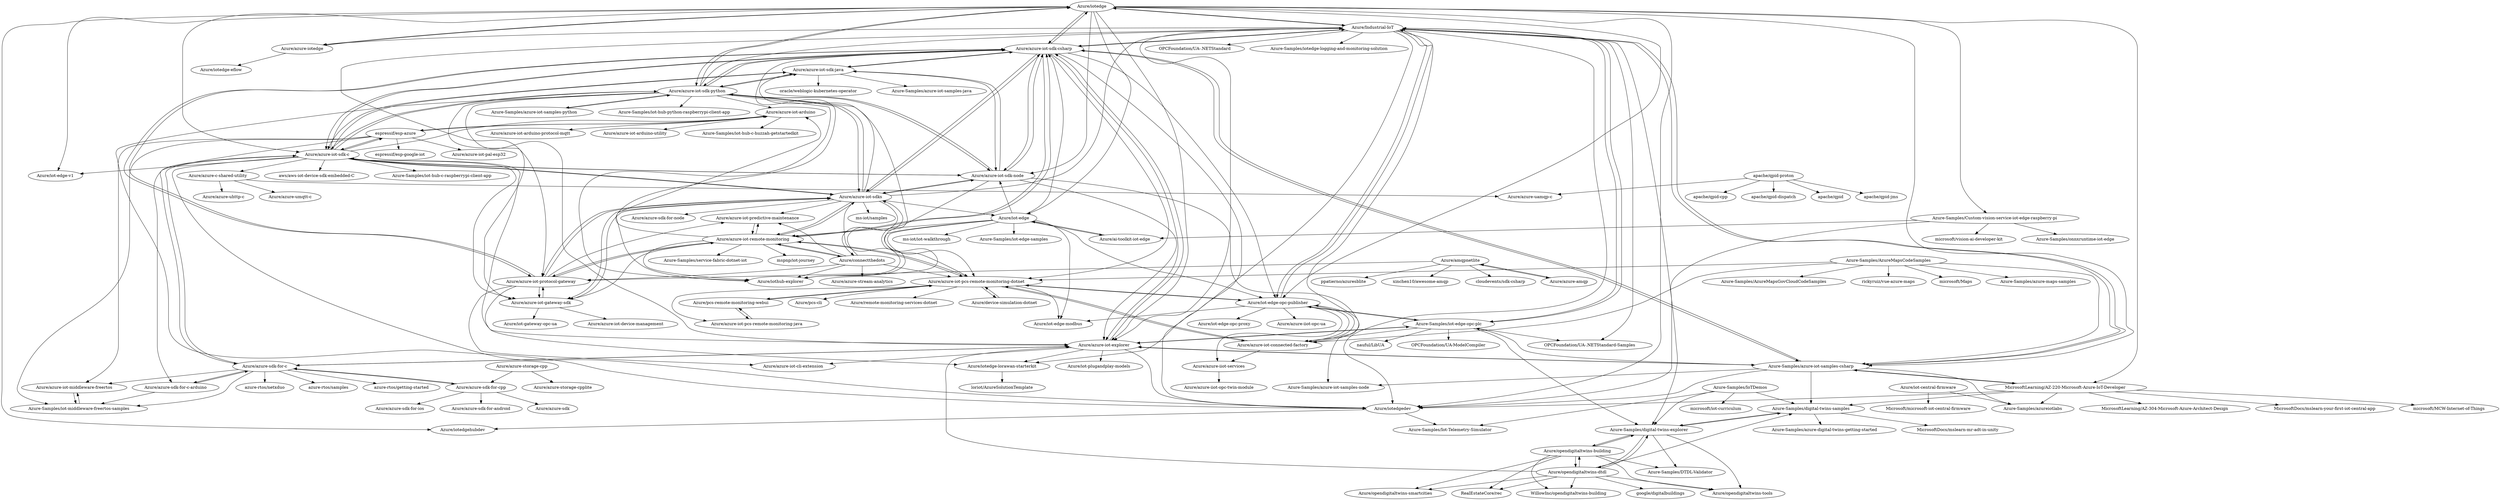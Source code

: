 digraph G {
"Azure/iotedge" -> "Azure/azure-iotedge"
"Azure/iotedge" -> "Azure/Industrial-IoT"
"Azure/iotedge" -> "Azure/iotedgedev"
"Azure/iotedge" -> "Azure/azure-iot-sdk-python"
"Azure/iotedge" -> "Azure/azure-iot-sdk-csharp"
"Azure/iotedge" -> "Azure/iot-edge-opc-publisher"
"Azure/iotedge" -> "Azure/iotedgehubdev"
"Azure/iotedge" -> "Azure/iot-edge-v1"
"Azure/iotedge" -> "Azure-Samples/azure-iot-samples-csharp"
"Azure/iotedge" -> "Azure/azure-iot-sdk-c"
"Azure/iotedge" -> "Azure/iot-edge"
"Azure/iotedge" -> "Azure/azure-iot-sdk-node"
"Azure/iotedge" -> "Azure/azure-iot-explorer"
"Azure/iotedge" -> "Azure-Samples/Custom-vision-service-iot-edge-raspberry-pi"
"Azure/iotedge" -> "MicrosoftLearning/AZ-220-Microsoft-Azure-IoT-Developer"
"Azure/azure-iot-middleware-freertos" -> "Azure-Samples/iot-middleware-freertos-samples"
"Azure-Samples/IoTDemos" -> "Azure-Samples/digital-twins-samples"
"Azure-Samples/IoTDemos" -> "microsoft/iot-curriculum" ["e"=1]
"Azure-Samples/IoTDemos" -> "Azure-Samples/Iot-Telemetry-Simulator"
"Azure-Samples/IoTDemos" -> "Azure-Samples/digital-twins-explorer"
"Azure/opendigitaltwins-building" -> "Azure/opendigitaltwins-tools"
"Azure/opendigitaltwins-building" -> "Azure/opendigitaltwins-smartcities"
"Azure/opendigitaltwins-building" -> "RealEstateCore/rec"
"Azure/opendigitaltwins-building" -> "Azure/opendigitaltwins-dtdl"
"Azure/opendigitaltwins-building" -> "WillowInc/opendigitaltwins-building"
"Azure/opendigitaltwins-building" -> "Azure-Samples/digital-twins-explorer"
"Azure/opendigitaltwins-building" -> "Azure-Samples/DTDL-Validator"
"Azure-Samples/iot-edge-opc-plc" -> "Azure/iot-edge-opc-publisher"
"Azure-Samples/iot-edge-opc-plc" -> "Azure/Industrial-IoT"
"Azure-Samples/iot-edge-opc-plc" -> "OPCFoundation/UA-ModelCompiler" ["e"=1]
"Azure-Samples/iot-edge-opc-plc" -> "OPCFoundation/UA-.NETStandard-Samples" ["e"=1]
"Azure-Samples/iot-edge-opc-plc" -> "nauful/LibUA" ["e"=1]
"Azure-Samples/iot-edge-opc-plc" -> "Azure/azure-iot-connected-factory"
"Azure-Samples/iot-edge-opc-plc" -> "Azure-Samples/digital-twins-explorer"
"Azure-Samples/iot-edge-opc-plc" -> "Azure/azure-iot-explorer"
"Azure/azure-iot-connected-factory" -> "Azure/iot-edge-opc-publisher"
"Azure/azure-iot-connected-factory" -> "Azure/azure-iot-pcs-remote-monitoring-dotnet"
"Azure/azure-iot-connected-factory" -> "Azure/azure-iiot-services"
"Azure/amqpnetlite" -> "Azure/azure-amqp"
"Azure/amqpnetlite" -> "Azure/azure-iot-protocol-gateway"
"Azure/amqpnetlite" -> "ppatierno/azuresblite"
"Azure/amqpnetlite" -> "xinchen10/awesome-amqp" ["e"=1]
"Azure/amqpnetlite" -> "cloudevents/sdk-csharp"
"Azure/azure-amqp" -> "Azure/amqpnetlite"
"Azure/azure-sdk-for-cpp" -> "Azure/azure-sdk-for-c"
"Azure/azure-sdk-for-cpp" -> "Azure/azure-sdk-for-android" ["e"=1]
"Azure/azure-sdk-for-cpp" -> "Azure/azure-sdk" ["e"=1]
"Azure/azure-sdk-for-cpp" -> "Azure/azure-sdk-for-ios" ["e"=1]
"Azure/azure-iot-explorer" -> "Azure-Samples/azure-iot-samples-csharp"
"Azure/azure-iot-explorer" -> "Azure/azure-iot-sdk-csharp"
"Azure/azure-iot-explorer" -> "Azure-Samples/iot-edge-opc-plc"
"Azure/azure-iot-explorer" -> "Azure/iotedgedev"
"Azure/azure-iot-explorer" -> "Azure/azure-iot-cli-extension"
"Azure/azure-iot-explorer" -> "Azure/iotedge-lorawan-starterkit"
"Azure/azure-iot-explorer" -> "Azure/azure-sdk-for-c"
"Azure/azure-iot-explorer" -> "Azure/iot-plugandplay-models"
"Azure/azure-sdk-for-c" -> "Azure/azure-sdk-for-cpp"
"Azure/azure-sdk-for-c" -> "Azure/azure-sdk-for-c-arduino"
"Azure/azure-sdk-for-c" -> "azure-rtos/netxduo" ["e"=1]
"Azure/azure-sdk-for-c" -> "Azure/azure-iot-middleware-freertos"
"Azure/azure-sdk-for-c" -> "Azure/azure-iot-sdk-c"
"Azure/azure-sdk-for-c" -> "Azure-Samples/iot-middleware-freertos-samples"
"Azure/azure-sdk-for-c" -> "azure-rtos/samples" ["e"=1]
"Azure/azure-sdk-for-c" -> "azure-rtos/getting-started" ["e"=1]
"Azure/azure-sdk-for-c" -> "Azure/azure-iot-explorer"
"Azure/iotedge-lorawan-starterkit" -> "loriot/AzureSolutionTemplate"
"Azure/iotedgedev" -> "Azure/iotedgehubdev"
"Azure/iotedgedev" -> "Azure-Samples/Iot-Telemetry-Simulator"
"apache/qpid-proton" -> "apache/qpid-jms"
"apache/qpid-proton" -> "apache/qpid-cpp"
"apache/qpid-proton" -> "Azure/azure-uamqp-c"
"apache/qpid-proton" -> "apache/qpid-dispatch"
"apache/qpid-proton" -> "apache/qpid"
"Azure/iot-central-firmware" -> "Azure-Samples/azureiotlabs"
"Azure/iot-central-firmware" -> "Microsoft/microsoft-iot-central-firmware"
"Azure-Samples/azure-iot-samples-csharp" -> "Azure/azure-iot-sdk-csharp"
"Azure-Samples/azure-iot-samples-csharp" -> "Azure/azure-iot-explorer"
"Azure-Samples/azure-iot-samples-csharp" -> "Azure-Samples/azure-iot-samples-node"
"Azure-Samples/azure-iot-samples-csharp" -> "Azure/iotedgedev"
"Azure-Samples/azure-iot-samples-csharp" -> "Azure-Samples/digital-twins-samples"
"Azure-Samples/azure-iot-samples-csharp" -> "Azure-Samples/azureiotlabs"
"Azure-Samples/azure-iot-samples-csharp" -> "Azure/Industrial-IoT"
"Azure-Samples/azure-iot-samples-csharp" -> "Azure-Samples/iot-edge-opc-plc"
"Azure-Samples/azure-iot-samples-csharp" -> "MicrosoftLearning/AZ-220-Microsoft-Azure-IoT-Developer"
"Azure/azure-storage-cpp" -> "Azure/azure-storage-cpplite"
"Azure/azure-storage-cpp" -> "Azure/azure-sdk-for-cpp"
"Azure-Samples/digital-twins-samples" -> "MicrosoftDocs/mslearn-mr-adt-in-unity"
"Azure-Samples/digital-twins-samples" -> "Azure-Samples/digital-twins-explorer"
"Azure-Samples/digital-twins-samples" -> "Azure-Samples/azure-digital-twins-getting-started"
"Azure/azure-iot-gateway-sdk" -> "Azure/iot-gateway-opc-ua"
"Azure/azure-iot-gateway-sdk" -> "Azure/azure-iot-protocol-gateway"
"Azure/azure-iot-gateway-sdk" -> "Azure/azure-iot-device-management"
"Azure/azure-iot-gateway-sdk" -> "Azure/azure-iot-sdks"
"Azure-Samples/digital-twins-explorer" -> "Azure-Samples/digital-twins-samples"
"Azure-Samples/digital-twins-explorer" -> "Azure/opendigitaltwins-dtdl"
"Azure-Samples/digital-twins-explorer" -> "Azure/opendigitaltwins-building"
"Azure-Samples/digital-twins-explorer" -> "Azure-Samples/DTDL-Validator"
"Azure-Samples/digital-twins-explorer" -> "Azure/opendigitaltwins-tools"
"Azure/Industrial-IoT" -> "Azure-Samples/iot-edge-opc-plc"
"Azure/Industrial-IoT" -> "Azure/iot-edge-opc-publisher"
"Azure/Industrial-IoT" -> "Azure/azure-iot-connected-factory"
"Azure/Industrial-IoT" -> "Azure/iotedge"
"Azure/Industrial-IoT" -> "Azure-Samples/azure-iot-samples-csharp"
"Azure/Industrial-IoT" -> "OPCFoundation/UA-.NETStandard" ["e"=1]
"Azure/Industrial-IoT" -> "OPCFoundation/UA-.NETStandard-Samples" ["e"=1]
"Azure/Industrial-IoT" -> "Azure/azure-iot-explorer"
"Azure/Industrial-IoT" -> "Azure-Samples/digital-twins-explorer"
"Azure/Industrial-IoT" -> "Azure-Samples/iotedge-logging-and-monitoring-solution"
"Azure/Industrial-IoT" -> "Azure/azure-iotedge"
"Azure/Industrial-IoT" -> "Azure/iotedge-lorawan-starterkit"
"Azure/Industrial-IoT" -> "Azure/azure-iot-sdk-csharp"
"Azure/Industrial-IoT" -> "Azure/iotedgedev"
"Azure/Industrial-IoT" -> "Azure/azure-iot-protocol-gateway"
"Azure/ai-toolkit-iot-edge" -> "Azure/iot-edge"
"Azure-Samples/AzureMapsCodeSamples" -> "microsoft/Maps"
"Azure-Samples/AzureMapsCodeSamples" -> "Azure-Samples/azure-maps-samples"
"Azure-Samples/AzureMapsCodeSamples" -> "Azure-Samples/AzureMapsGovCloudCodeSamples"
"Azure-Samples/AzureMapsCodeSamples" -> "Azure/azure-iot-pcs-remote-monitoring-dotnet"
"Azure-Samples/AzureMapsCodeSamples" -> "Azure/azure-iot-connected-factory"
"Azure-Samples/AzureMapsCodeSamples" -> "Azure-Samples/azure-iot-samples-csharp"
"Azure-Samples/AzureMapsCodeSamples" -> "rickyruiz/vue-azure-maps"
"Azure/azure-iot-sdks" -> "Azure/azure-iot-remote-monitoring"
"Azure/azure-iot-sdks" -> "Azure/azure-iot-sdk-csharp"
"Azure/azure-iot-sdks" -> "Azure/azure-iot-sdk-c"
"Azure/azure-iot-sdks" -> "Azure/azure-iot-gateway-sdk"
"Azure/azure-iot-sdks" -> "Azure/azure-iot-protocol-gateway"
"Azure/azure-iot-sdks" -> "Azure/connectthedots"
"Azure/azure-iot-sdks" -> "Azure/azure-iot-sdk-python"
"Azure/azure-iot-sdks" -> "Azure/iothub-explorer"
"Azure/azure-iot-sdks" -> "Azure/azure-iot-sdk-node"
"Azure/azure-iot-sdks" -> "ms-iot/samples" ["e"=1]
"Azure/azure-iot-sdks" -> "Azure/Industrial-IoT"
"Azure/azure-iot-sdks" -> "Azure/azure-sdk-for-node" ["e"=1]
"Azure/azure-iot-sdks" -> "Azure/azure-iot-predictive-maintenance"
"Azure/azure-iot-sdks" -> "Azure/azure-iot-sdk-java"
"Azure/azure-iot-sdks" -> "Azure/iot-edge"
"Azure/azure-iot-sdk-node" -> "Azure/iothub-explorer"
"Azure/azure-iot-sdk-node" -> "Azure/azure-iot-sdk-python"
"Azure/azure-iot-sdk-node" -> "Azure/azure-iot-sdk-java"
"Azure/azure-iot-sdk-node" -> "Azure-Samples/azure-iot-samples-node"
"Azure/azure-iot-sdk-node" -> "Azure/azure-iot-sdk-c"
"Azure/azure-iot-sdk-node" -> "Azure/azure-iot-sdk-csharp"
"Azure/azure-iot-sdk-node" -> "Azure/azure-iot-explorer"
"Azure/azure-iot-sdk-node" -> "Azure/azure-iot-sdks"
"Azure/azure-iot-sdk-c" -> "Azure/azure-c-shared-utility"
"Azure/azure-iot-sdk-c" -> "Azure/azure-iot-sdk-csharp"
"Azure/azure-iot-sdk-c" -> "Azure/azure-iot-sdks"
"Azure/azure-iot-sdk-c" -> "espressif/esp-azure"
"Azure/azure-iot-sdk-c" -> "Azure/azure-iot-sdk-node"
"Azure/azure-iot-sdk-c" -> "Azure/azure-sdk-for-c"
"Azure/azure-iot-sdk-c" -> "Azure/azure-iot-sdk-python"
"Azure/azure-iot-sdk-c" -> "aws/aws-iot-device-sdk-embedded-C" ["e"=1]
"Azure/azure-iot-sdk-c" -> "Azure/azure-iot-explorer"
"Azure/azure-iot-sdk-c" -> "Azure/azure-iot-sdk-java"
"Azure/azure-iot-sdk-c" -> "Azure/azure-iot-arduino"
"Azure/azure-iot-sdk-c" -> "Azure/iot-edge-v1"
"Azure/azure-iot-sdk-c" -> "Azure/azure-iot-gateway-sdk"
"Azure/azure-iot-sdk-c" -> "Azure-Samples/iot-hub-c-raspberrypi-client-app"
"Azure/azure-iot-sdk-c" -> "Azure/iotedgedev"
"MicrosoftLearning/AZ-220-Microsoft-Azure-IoT-Developer" -> "Azure-Samples/azureiotlabs"
"MicrosoftLearning/AZ-220-Microsoft-Azure-IoT-Developer" -> "MicrosoftDocs/mslearn-your-first-iot-central-app"
"MicrosoftLearning/AZ-220-Microsoft-Azure-IoT-Developer" -> "microsoft/MCW-Internet-of-Things" ["e"=1]
"MicrosoftLearning/AZ-220-Microsoft-Azure-IoT-Developer" -> "Azure-Samples/azure-iot-samples-csharp"
"MicrosoftLearning/AZ-220-Microsoft-Azure-IoT-Developer" -> "Azure-Samples/digital-twins-samples"
"MicrosoftLearning/AZ-220-Microsoft-Azure-IoT-Developer" -> "Azure/iotedgedev"
"MicrosoftLearning/AZ-220-Microsoft-Azure-IoT-Developer" -> "MicrosoftLearning/AZ-304-Microsoft-Azure-Architect-Design" ["e"=1]
"Azure/azure-iot-sdk-python" -> "Azure-Samples/azure-iot-samples-python"
"Azure/azure-iot-sdk-python" -> "Azure/azure-iot-sdk-node"
"Azure/azure-iot-sdk-python" -> "Azure/azure-iot-sdk-c"
"Azure/azure-iot-sdk-python" -> "Azure-Samples/iot-hub-python-raspberrypi-client-app"
"Azure/azure-iot-sdk-python" -> "Azure/iotedgedev"
"Azure/azure-iot-sdk-python" -> "Azure/azure-iot-explorer"
"Azure/azure-iot-sdk-python" -> "Azure/iothub-explorer"
"Azure/azure-iot-sdk-python" -> "Azure/azure-iot-sdk-csharp"
"Azure/azure-iot-sdk-python" -> "Azure/azure-iot-sdks"
"Azure/azure-iot-sdk-python" -> "Azure/iotedge"
"Azure/azure-iot-sdk-python" -> "Azure/azure-iot-sdk-java"
"Azure/azure-iot-sdk-python" -> "Azure/azure-iot-gateway-sdk"
"Azure/azure-iot-sdk-python" -> "Azure/Industrial-IoT"
"Azure/azure-iot-sdk-python" -> "Azure/azure-iot-pcs-remote-monitoring-dotnet"
"Azure/azure-iot-sdk-python" -> "Azure/azure-iot-arduino"
"Azure/azure-iotedge" -> "Azure/iotedge"
"Azure/azure-iotedge" -> "Azure/iotedge-eflow"
"Azure/azure-iot-sdk-csharp" -> "Azure-Samples/azure-iot-samples-csharp"
"Azure/azure-iot-sdk-csharp" -> "Azure/azure-iot-sdks"
"Azure/azure-iot-sdk-csharp" -> "Azure/azure-iot-sdk-c"
"Azure/azure-iot-sdk-csharp" -> "Azure/azure-iot-protocol-gateway"
"Azure/azure-iot-sdk-csharp" -> "Azure/azure-iot-sdk-node"
"Azure/azure-iot-sdk-csharp" -> "Azure/azure-iot-explorer"
"Azure/azure-iot-sdk-csharp" -> "Azure/iot-edge-opc-publisher"
"Azure/azure-iot-sdk-csharp" -> "Azure/iothub-explorer"
"Azure/azure-iot-sdk-csharp" -> "Azure/azure-iot-remote-monitoring"
"Azure/azure-iot-sdk-csharp" -> "Azure/iotedgedev"
"Azure/azure-iot-sdk-csharp" -> "Azure/azure-iot-pcs-remote-monitoring-dotnet"
"Azure/azure-iot-sdk-csharp" -> "Azure/azure-iot-sdk-java"
"Azure/azure-iot-sdk-csharp" -> "Azure/azure-iot-sdk-python"
"Azure/azure-iot-sdk-csharp" -> "Azure/iotedge"
"Azure/azure-iot-sdk-csharp" -> "Azure/Industrial-IoT"
"Azure/iot-edge-opc-publisher" -> "Azure/azure-iot-connected-factory"
"Azure/iot-edge-opc-publisher" -> "Azure-Samples/iot-edge-opc-plc"
"Azure/iot-edge-opc-publisher" -> "Azure/iot-edge-opc-proxy" ["e"=1]
"Azure/iot-edge-opc-publisher" -> "Azure/iot-edge-modbus"
"Azure/iot-edge-opc-publisher" -> "Azure/Industrial-IoT"
"Azure/iot-edge-opc-publisher" -> "Azure/azure-iiot-opc-ua"
"Azure/iot-edge-opc-publisher" -> "Azure/azure-iiot-services"
"Azure/iot-edge-opc-publisher" -> "Azure/azure-iot-pcs-remote-monitoring-dotnet"
"Azure-Samples/iot-middleware-freertos-samples" -> "Azure/azure-iot-middleware-freertos"
"Azure/azure-iot-protocol-gateway" -> "Azure/azure-iot-remote-monitoring"
"Azure/azure-iot-protocol-gateway" -> "Azure/azure-iot-predictive-maintenance"
"Azure/azure-iot-protocol-gateway" -> "Azure/azure-iot-gateway-sdk"
"Azure/azure-iot-protocol-gateway" -> "Azure/azure-iot-sdk-csharp"
"Azure/azure-iot-protocol-gateway" -> "Azure/azure-iot-sdks"
"Azure/azure-iot-protocol-gateway" -> "Azure/iotedge-lorawan-starterkit"
"Azure/azure-iot-protocol-gateway" -> "Azure/azure-iot-cli-extension"
"Azure/azure-iot-remote-monitoring" -> "Azure/azure-iot-predictive-maintenance"
"Azure/azure-iot-remote-monitoring" -> "Azure/azure-iot-sdks"
"Azure/azure-iot-remote-monitoring" -> "Azure/azure-iot-protocol-gateway"
"Azure/azure-iot-remote-monitoring" -> "Azure/connectthedots"
"Azure/azure-iot-remote-monitoring" -> "Azure/azure-iot-pcs-remote-monitoring-dotnet"
"Azure/azure-iot-remote-monitoring" -> "Azure-Samples/service-fabric-dotnet-iot" ["e"=1]
"Azure/azure-iot-remote-monitoring" -> "Azure/azure-iot-sdk-csharp"
"Azure/azure-iot-remote-monitoring" -> "Azure/iothub-explorer"
"Azure/azure-iot-remote-monitoring" -> "Azure/azure-iot-gateway-sdk"
"Azure/azure-iot-remote-monitoring" -> "mspnp/iot-journey" ["e"=1]
"Azure/azure-iot-remote-monitoring" -> "Azure/azure-iot-arduino"
"Azure-Samples/Custom-vision-service-iot-edge-raspberry-pi" -> "microsoft/vision-ai-developer-kit"
"Azure-Samples/Custom-vision-service-iot-edge-raspberry-pi" -> "Azure-Samples/onnxruntime-iot-edge"
"Azure-Samples/Custom-vision-service-iot-edge-raspberry-pi" -> "Azure/ai-toolkit-iot-edge"
"Azure-Samples/Custom-vision-service-iot-edge-raspberry-pi" -> "Azure/iotedgedev"
"Azure/azure-sdk-for-c-arduino" -> "Azure/azure-sdk-for-c"
"Azure/azure-sdk-for-c-arduino" -> "Azure-Samples/iot-middleware-freertos-samples"
"Azure/azure-iot-pcs-remote-monitoring-dotnet" -> "Azure/pcs-remote-monitoring-webui"
"Azure/azure-iot-pcs-remote-monitoring-dotnet" -> "Azure/pcs-cli"
"Azure/azure-iot-pcs-remote-monitoring-dotnet" -> "Azure/azure-iot-pcs-remote-monitoring-java"
"Azure/azure-iot-pcs-remote-monitoring-dotnet" -> "Azure/remote-monitoring-services-dotnet"
"Azure/azure-iot-pcs-remote-monitoring-dotnet" -> "Azure/device-simulation-dotnet"
"Azure/azure-iot-pcs-remote-monitoring-dotnet" -> "Azure/azure-iot-connected-factory"
"Azure/azure-iot-pcs-remote-monitoring-dotnet" -> "Azure/azure-iot-remote-monitoring"
"Azure/azure-iot-pcs-remote-monitoring-dotnet" -> "Azure/iot-edge-opc-publisher"
"Azure/azure-iot-pcs-remote-monitoring-dotnet" -> "Azure/iot-edge-modbus"
"Azure/iot-edge" -> "Azure/ai-toolkit-iot-edge"
"Azure/iot-edge" -> "ms-iot/iot-walkthrough" ["e"=1]
"Azure/iot-edge" -> "Azure/iot-edge-opc-publisher"
"Azure/iot-edge" -> "Azure/iothub-explorer"
"Azure/iot-edge" -> "Azure-Samples/iot-edge-samples"
"Azure/iot-edge" -> "Azure/iot-edge-modbus"
"Azure/iot-edge" -> "Azure/azure-iot-pcs-remote-monitoring-dotnet"
"Azure/iot-edge" -> "Azure/azure-iot-sdk-node"
"Azure/iot-edge" -> "Azure/azure-iot-sdk-csharp"
"Azure/iot-edge" -> "Azure/azure-iot-remote-monitoring"
"Azure/connectthedots" -> "Azure/azure-iot-remote-monitoring"
"Azure/connectthedots" -> "Azure/azure-iot-sdks"
"Azure/connectthedots" -> "Azure/azure-stream-analytics" ["e"=1]
"Azure/connectthedots" -> "Azure/azure-iot-predictive-maintenance"
"Azure/connectthedots" -> "Azure/azure-iot-pcs-remote-monitoring-dotnet"
"Azure/connectthedots" -> "Azure/azure-iot-protocol-gateway"
"Azure/connectthedots" -> "Azure/iothub-explorer"
"Azure/opendigitaltwins-dtdl" -> "Azure-Samples/digital-twins-explorer"
"Azure/opendigitaltwins-dtdl" -> "Azure/opendigitaltwins-building"
"Azure/opendigitaltwins-dtdl" -> "Azure/opendigitaltwins-tools"
"Azure/opendigitaltwins-dtdl" -> "Azure/opendigitaltwins-smartcities"
"Azure/opendigitaltwins-dtdl" -> "Azure-Samples/digital-twins-samples"
"Azure/opendigitaltwins-dtdl" -> "RealEstateCore/rec"
"Azure/opendigitaltwins-dtdl" -> "Azure/azure-iot-explorer"
"Azure/opendigitaltwins-dtdl" -> "google/digitalbuildings" ["e"=1]
"Azure/opendigitaltwins-dtdl" -> "WillowInc/opendigitaltwins-building"
"Azure-Samples/azure-iot-samples-python" -> "Azure/azure-iot-sdk-python"
"Azure/azure-c-shared-utility" -> "Azure/azure-uamqp-c"
"Azure/azure-c-shared-utility" -> "Azure/azure-uhttp-c"
"Azure/azure-c-shared-utility" -> "Azure/azure-umqtt-c"
"Azure/azure-iot-arduino" -> "espressif/esp-azure"
"Azure/azure-iot-arduino" -> "Azure/azure-iot-arduino-protocol-mqtt"
"Azure/azure-iot-arduino" -> "Azure/azure-iot-arduino-utility"
"Azure/azure-iot-arduino" -> "Azure-Samples/iot-hub-c-huzzah-getstartedkit"
"espressif/esp-azure" -> "Azure/azure-iot-arduino"
"espressif/esp-azure" -> "Azure/azure-sdk-for-c-arduino"
"espressif/esp-azure" -> "espressif/esp-google-iot" ["e"=1]
"espressif/esp-azure" -> "Azure/azure-iot-middleware-freertos"
"espressif/esp-azure" -> "Azure/azure-iot-pal-esp32"
"espressif/esp-azure" -> "Azure/azure-iot-sdk-c"
"espressif/esp-azure" -> "Azure-Samples/iot-middleware-freertos-samples"
"Azure/azure-iot-sdk-java" -> "Azure/azure-iot-sdk-node"
"Azure/azure-iot-sdk-java" -> "oracle/weblogic-kubernetes-operator" ["e"=1]
"Azure/azure-iot-sdk-java" -> "Azure/azure-iot-sdk-csharp"
"Azure/azure-iot-sdk-java" -> "Azure/azure-iot-sdk-c"
"Azure/azure-iot-sdk-java" -> "Azure/azure-iot-sdk-python"
"Azure/azure-iot-sdk-java" -> "Azure-Samples/azure-iot-samples-java"
"Azure/azure-iot-predictive-maintenance" -> "Azure/azure-iot-remote-monitoring"
"Azure/pcs-remote-monitoring-webui" -> "Azure/azure-iot-pcs-remote-monitoring-java"
"Azure/pcs-remote-monitoring-webui" -> "Azure/azure-iot-pcs-remote-monitoring-dotnet"
"Azure/device-simulation-dotnet" -> "Azure/azure-iot-pcs-remote-monitoring-dotnet"
"Azure/azure-iiot-services" -> "Azure/azure-iiot-opc-twin-module"
"Azure/azure-iot-pcs-remote-monitoring-java" -> "Azure/pcs-remote-monitoring-webui"
"Azure/iotedge" ["l"="-13.484,-44.249"]
"Azure/azure-iotedge" ["l"="-13.512,-44.27"]
"Azure/Industrial-IoT" ["l"="-13.5,-44.228"]
"Azure/iotedgedev" ["l"="-13.504,-44.247"]
"Azure/azure-iot-sdk-python" ["l"="-13.448,-44.227"]
"Azure/azure-iot-sdk-csharp" ["l"="-13.47,-44.22"]
"Azure/iot-edge-opc-publisher" ["l"="-13.512,-44.204"]
"Azure/iotedgehubdev" ["l"="-13.499,-44.28"]
"Azure/iot-edge-v1" ["l"="-13.434,-44.268"]
"Azure-Samples/azure-iot-samples-csharp" ["l"="-13.519,-44.242"]
"Azure/azure-iot-sdk-c" ["l"="-13.423,-44.23"]
"Azure/iot-edge" ["l"="-13.492,-44.207"]
"Azure/azure-iot-sdk-node" ["l"="-13.463,-44.234"]
"Azure/azure-iot-explorer" ["l"="-13.482,-44.23"]
"Azure-Samples/Custom-vision-service-iot-edge-raspberry-pi" ["l"="-13.538,-44.276"]
"MicrosoftLearning/AZ-220-Microsoft-Azure-IoT-Developer" ["l"="-13.545,-44.255"]
"Azure/azure-iot-middleware-freertos" ["l"="-13.363,-44.196"]
"Azure-Samples/iot-middleware-freertos-samples" ["l"="-13.369,-44.186"]
"Azure-Samples/IoTDemos" ["l"="-13.602,-44.237"]
"Azure-Samples/digital-twins-samples" ["l"="-13.581,-44.236"]
"microsoft/iot-curriculum" ["l"="28.257,-23.611"]
"Azure-Samples/Iot-Telemetry-Simulator" ["l"="-13.566,-44.247"]
"Azure-Samples/digital-twins-explorer" ["l"="-13.575,-44.217"]
"Azure/opendigitaltwins-building" ["l"="-13.61,-44.204"]
"Azure/opendigitaltwins-tools" ["l"="-13.597,-44.194"]
"Azure/opendigitaltwins-smartcities" ["l"="-13.621,-44.19"]
"RealEstateCore/rec" ["l"="-13.633,-44.203"]
"Azure/opendigitaltwins-dtdl" ["l"="-13.594,-44.212"]
"WillowInc/opendigitaltwins-building" ["l"="-13.625,-44.215"]
"Azure-Samples/DTDL-Validator" ["l"="-13.586,-44.2"]
"Azure-Samples/iot-edge-opc-plc" ["l"="-13.526,-44.221"]
"OPCFoundation/UA-ModelCompiler" ["l"="-30.987,39.91"]
"OPCFoundation/UA-.NETStandard-Samples" ["l"="-30.977,39.923"]
"nauful/LibUA" ["l"="-30.93,39.944"]
"Azure/azure-iot-connected-factory" ["l"="-13.512,-44.213"]
"Azure/azure-iot-pcs-remote-monitoring-dotnet" ["l"="-13.487,-44.19"]
"Azure/azure-iiot-services" ["l"="-13.539,-44.195"]
"Azure/amqpnetlite" ["l"="-13.336,-44.16"]
"Azure/azure-amqp" ["l"="-13.314,-44.148"]
"Azure/azure-iot-protocol-gateway" ["l"="-13.427,-44.206"]
"ppatierno/azuresblite" ["l"="-13.305,-44.164"]
"xinchen10/awesome-amqp" ["l"="-12.545,-45.005"]
"cloudevents/sdk-csharp" ["l"="-13.304,-44.131"]
"Azure/azure-sdk-for-cpp" ["l"="-13.393,-44.16"]
"Azure/azure-sdk-for-c" ["l"="-13.407,-44.195"]
"Azure/azure-sdk-for-android" ["l"="-12.798,-44.891"]
"Azure/azure-sdk" ["l"="-12.772,-44.861"]
"Azure/azure-sdk-for-ios" ["l"="-12.81,-44.902"]
"Azure/azure-iot-cli-extension" ["l"="-13.428,-44.247"]
"Azure/iotedge-lorawan-starterkit" ["l"="-13.455,-44.253"]
"Azure/iot-plugandplay-models" ["l"="-13.498,-44.263"]
"Azure/azure-sdk-for-c-arduino" ["l"="-13.385,-44.183"]
"azure-rtos/netxduo" ["l"="-31.448,41.648"]
"azure-rtos/samples" ["l"="-31.44,41.657"]
"azure-rtos/getting-started" ["l"="-31.469,41.654"]
"loriot/AzureSolutionTemplate" ["l"="-13.44,-44.283"]
"apache/qpid-proton" ["l"="-13.248,-44.331"]
"apache/qpid-jms" ["l"="-13.26,-44.35"]
"apache/qpid-cpp" ["l"="-13.233,-44.353"]
"Azure/azure-uamqp-c" ["l"="-13.292,-44.305"]
"apache/qpid-dispatch" ["l"="-13.218,-44.34"]
"apache/qpid" ["l"="-13.215,-44.321"]
"Azure/iot-central-firmware" ["l"="-13.619,-44.289"]
"Azure-Samples/azureiotlabs" ["l"="-13.578,-44.268"]
"Microsoft/microsoft-iot-central-firmware" ["l"="-13.64,-44.299"]
"Azure-Samples/azure-iot-samples-node" ["l"="-13.515,-44.256"]
"Azure/azure-storage-cpp" ["l"="-13.384,-44.125"]
"Azure/azure-storage-cpplite" ["l"="-13.379,-44.107"]
"MicrosoftDocs/mslearn-mr-adt-in-unity" ["l"="-13.622,-44.246"]
"Azure-Samples/azure-digital-twins-getting-started" ["l"="-13.602,-44.253"]
"Azure/azure-iot-gateway-sdk" ["l"="-13.411,-44.215"]
"Azure/iot-gateway-opc-ua" ["l"="-13.372,-44.22"]
"Azure/azure-iot-device-management" ["l"="-13.381,-44.233"]
"Azure/azure-iot-sdks" ["l"="-13.446,-44.21"]
"OPCFoundation/UA-.NETStandard" ["l"="-31.012,39.947"]
"Azure-Samples/iotedge-logging-and-monitoring-solution" ["l"="-13.543,-44.211"]
"Azure/ai-toolkit-iot-edge" ["l"="-13.541,-44.231"]
"Azure-Samples/AzureMapsCodeSamples" ["l"="-13.483,-44.27"]
"microsoft/Maps" ["l"="-13.472,-44.307"]
"Azure-Samples/azure-maps-samples" ["l"="-13.464,-44.288"]
"Azure-Samples/AzureMapsGovCloudCodeSamples" ["l"="-13.476,-44.292"]
"rickyruiz/vue-azure-maps" ["l"="-13.491,-44.298"]
"Azure/azure-iot-remote-monitoring" ["l"="-13.447,-44.195"]
"Azure/connectthedots" ["l"="-13.45,-44.182"]
"Azure/iothub-explorer" ["l"="-13.467,-44.203"]
"ms-iot/samples" ["l"="21.664,15.367"]
"Azure/azure-sdk-for-node" ["l"="-12.705,-44.852"]
"Azure/azure-iot-predictive-maintenance" ["l"="-13.428,-44.183"]
"Azure/azure-iot-sdk-java" ["l"="-13.44,-44.24"]
"Azure/azure-c-shared-utility" ["l"="-13.343,-44.276"]
"espressif/esp-azure" ["l"="-13.377,-44.207"]
"aws/aws-iot-device-sdk-embedded-C" ["l"="-31.224,41.743"]
"Azure/azure-iot-arduino" ["l"="-13.388,-44.222"]
"Azure-Samples/iot-hub-c-raspberrypi-client-app" ["l"="-13.387,-44.25"]
"MicrosoftDocs/mslearn-your-first-iot-central-app" ["l"="-13.563,-44.274"]
"microsoft/MCW-Internet-of-Things" ["l"="-12.725,-44.149"]
"MicrosoftLearning/AZ-304-Microsoft-Azure-Architect-Design" ["l"="-12.921,-44.536"]
"Azure-Samples/azure-iot-samples-python" ["l"="-13.411,-44.247"]
"Azure-Samples/iot-hub-python-raspberrypi-client-app" ["l"="-13.466,-44.19"]
"Azure/iotedge-eflow" ["l"="-13.522,-44.299"]
"Azure/iot-edge-opc-proxy" ["l"="-30.897,39.911"]
"Azure/iot-edge-modbus" ["l"="-13.51,-44.184"]
"Azure/azure-iiot-opc-ua" ["l"="-13.539,-44.183"]
"Azure-Samples/service-fabric-dotnet-iot" ["l"="22.811,19.723"]
"mspnp/iot-journey" ["l"="-12.478,-44.841"]
"microsoft/vision-ai-developer-kit" ["l"="-13.553,-44.31"]
"Azure-Samples/onnxruntime-iot-edge" ["l"="-13.567,-44.297"]
"Azure/pcs-remote-monitoring-webui" ["l"="-13.506,-44.169"]
"Azure/pcs-cli" ["l"="-13.498,-44.155"]
"Azure/azure-iot-pcs-remote-monitoring-java" ["l"="-13.516,-44.16"]
"Azure/remote-monitoring-services-dotnet" ["l"="-13.475,-44.156"]
"Azure/device-simulation-dotnet" ["l"="-13.486,-44.166"]
"ms-iot/iot-walkthrough" ["l"="21.681,15.408"]
"Azure-Samples/iot-edge-samples" ["l"="-13.524,-44.184"]
"Azure/azure-stream-analytics" ["l"="24.246,16.124"]
"google/digitalbuildings" ["l"="-18.956,37.238"]
"Azure/azure-uhttp-c" ["l"="-13.335,-44.292"]
"Azure/azure-umqtt-c" ["l"="-13.314,-44.28"]
"Azure/azure-iot-arduino-protocol-mqtt" ["l"="-13.351,-44.222"]
"Azure/azure-iot-arduino-utility" ["l"="-13.364,-44.232"]
"Azure-Samples/iot-hub-c-huzzah-getstartedkit" ["l"="-13.345,-44.235"]
"espressif/esp-google-iot" ["l"="-35.668,39.624"]
"Azure/azure-iot-pal-esp32" ["l"="-13.344,-44.205"]
"oracle/weblogic-kubernetes-operator" ["l"="10.756,19.454"]
"Azure-Samples/azure-iot-samples-java" ["l"="-13.411,-44.265"]
"Azure/azure-iiot-opc-twin-module" ["l"="-13.558,-44.18"]
}